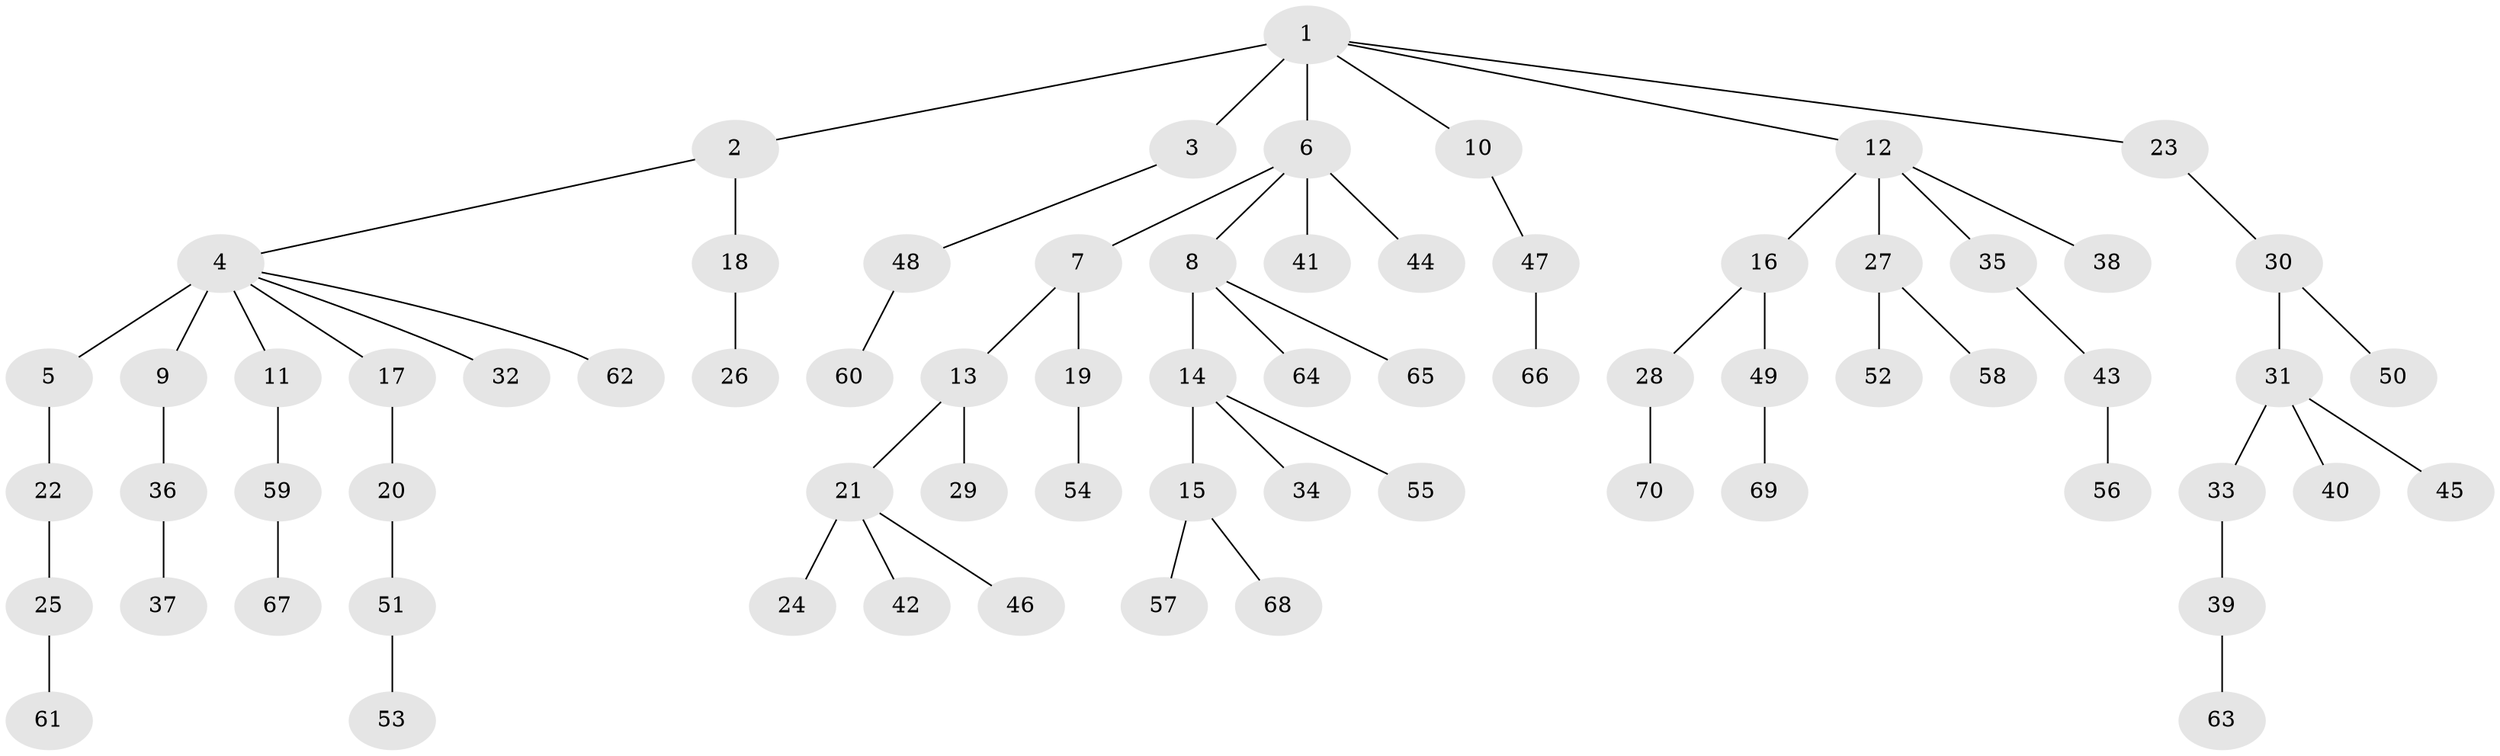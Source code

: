 // original degree distribution, {8: 0.007462686567164179, 4: 0.05970149253731343, 2: 0.2537313432835821, 1: 0.5, 6: 0.03731343283582089, 3: 0.12686567164179105, 5: 0.014925373134328358}
// Generated by graph-tools (version 1.1) at 2025/51/03/04/25 22:51:30]
// undirected, 70 vertices, 69 edges
graph export_dot {
  node [color=gray90,style=filled];
  1;
  2;
  3;
  4;
  5;
  6;
  7;
  8;
  9;
  10;
  11;
  12;
  13;
  14;
  15;
  16;
  17;
  18;
  19;
  20;
  21;
  22;
  23;
  24;
  25;
  26;
  27;
  28;
  29;
  30;
  31;
  32;
  33;
  34;
  35;
  36;
  37;
  38;
  39;
  40;
  41;
  42;
  43;
  44;
  45;
  46;
  47;
  48;
  49;
  50;
  51;
  52;
  53;
  54;
  55;
  56;
  57;
  58;
  59;
  60;
  61;
  62;
  63;
  64;
  65;
  66;
  67;
  68;
  69;
  70;
  1 -- 2 [weight=1.0];
  1 -- 3 [weight=2.0];
  1 -- 6 [weight=1.0];
  1 -- 10 [weight=1.0];
  1 -- 12 [weight=1.0];
  1 -- 23 [weight=1.0];
  2 -- 4 [weight=1.0];
  2 -- 18 [weight=1.0];
  3 -- 48 [weight=1.0];
  4 -- 5 [weight=4.0];
  4 -- 9 [weight=1.0];
  4 -- 11 [weight=1.0];
  4 -- 17 [weight=1.0];
  4 -- 32 [weight=1.0];
  4 -- 62 [weight=1.0];
  5 -- 22 [weight=1.0];
  6 -- 7 [weight=1.0];
  6 -- 8 [weight=1.0];
  6 -- 41 [weight=1.0];
  6 -- 44 [weight=1.0];
  7 -- 13 [weight=1.0];
  7 -- 19 [weight=1.0];
  8 -- 14 [weight=1.0];
  8 -- 64 [weight=1.0];
  8 -- 65 [weight=1.0];
  9 -- 36 [weight=1.0];
  10 -- 47 [weight=1.0];
  11 -- 59 [weight=1.0];
  12 -- 16 [weight=1.0];
  12 -- 27 [weight=1.0];
  12 -- 35 [weight=1.0];
  12 -- 38 [weight=1.0];
  13 -- 21 [weight=1.0];
  13 -- 29 [weight=1.0];
  14 -- 15 [weight=1.0];
  14 -- 34 [weight=2.0];
  14 -- 55 [weight=1.0];
  15 -- 57 [weight=1.0];
  15 -- 68 [weight=1.0];
  16 -- 28 [weight=1.0];
  16 -- 49 [weight=1.0];
  17 -- 20 [weight=2.0];
  18 -- 26 [weight=1.0];
  19 -- 54 [weight=1.0];
  20 -- 51 [weight=1.0];
  21 -- 24 [weight=2.0];
  21 -- 42 [weight=1.0];
  21 -- 46 [weight=1.0];
  22 -- 25 [weight=1.0];
  23 -- 30 [weight=1.0];
  25 -- 61 [weight=1.0];
  27 -- 52 [weight=1.0];
  27 -- 58 [weight=1.0];
  28 -- 70 [weight=2.0];
  30 -- 31 [weight=1.0];
  30 -- 50 [weight=1.0];
  31 -- 33 [weight=1.0];
  31 -- 40 [weight=1.0];
  31 -- 45 [weight=1.0];
  33 -- 39 [weight=2.0];
  35 -- 43 [weight=1.0];
  36 -- 37 [weight=1.0];
  39 -- 63 [weight=1.0];
  43 -- 56 [weight=2.0];
  47 -- 66 [weight=1.0];
  48 -- 60 [weight=1.0];
  49 -- 69 [weight=1.0];
  51 -- 53 [weight=2.0];
  59 -- 67 [weight=1.0];
}
